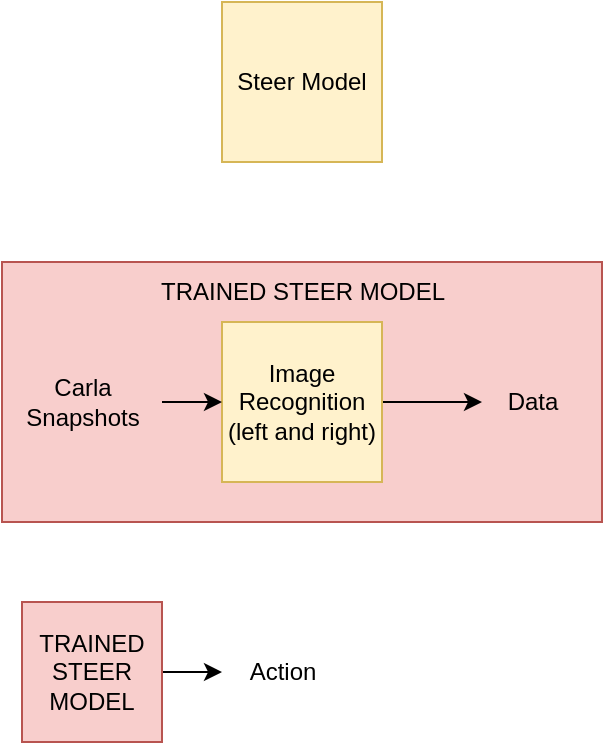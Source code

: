 <mxfile version="20.8.20" type="github"><diagram name="Page-1" id="bchjyPBuWrzrFaD3Tso_"><mxGraphModel dx="587" dy="1423" grid="1" gridSize="10" guides="1" tooltips="1" connect="1" arrows="1" fold="1" page="1" pageScale="1" pageWidth="850" pageHeight="1100" math="0" shadow="0"><root><mxCell id="0"/><mxCell id="1" parent="0"/><mxCell id="_icgDu8v20TX1I5jPGSk-8" value="" style="rounded=0;whiteSpace=wrap;html=1;fillColor=#f8cecc;strokeColor=#b85450;" vertex="1" parent="1"><mxGeometry x="40" y="20" width="300" height="130" as="geometry"/></mxCell><mxCell id="_icgDu8v20TX1I5jPGSk-7" value="" style="edgeStyle=orthogonalEdgeStyle;rounded=0;orthogonalLoop=1;jettySize=auto;html=1;" edge="1" parent="1" source="_icgDu8v20TX1I5jPGSk-1" target="_icgDu8v20TX1I5jPGSk-6"><mxGeometry relative="1" as="geometry"/></mxCell><mxCell id="_icgDu8v20TX1I5jPGSk-1" value="Image Recognition &lt;br&gt;(left and right)" style="whiteSpace=wrap;html=1;aspect=fixed;fillColor=#fff2cc;strokeColor=#d6b656;" vertex="1" parent="1"><mxGeometry x="150" y="50" width="80" height="80" as="geometry"/></mxCell><mxCell id="_icgDu8v20TX1I5jPGSk-5" value="" style="edgeStyle=orthogonalEdgeStyle;rounded=0;orthogonalLoop=1;jettySize=auto;html=1;" edge="1" parent="1" source="_icgDu8v20TX1I5jPGSk-4" target="_icgDu8v20TX1I5jPGSk-1"><mxGeometry relative="1" as="geometry"/></mxCell><mxCell id="_icgDu8v20TX1I5jPGSk-4" value="Carla &lt;br&gt;Snapshots" style="text;html=1;align=center;verticalAlign=middle;resizable=0;points=[];autosize=1;strokeColor=none;fillColor=none;" vertex="1" parent="1"><mxGeometry x="40" y="70" width="80" height="40" as="geometry"/></mxCell><mxCell id="_icgDu8v20TX1I5jPGSk-6" value="Data" style="text;html=1;align=center;verticalAlign=middle;resizable=0;points=[];autosize=1;strokeColor=none;fillColor=none;" vertex="1" parent="1"><mxGeometry x="280" y="75" width="50" height="30" as="geometry"/></mxCell><mxCell id="_icgDu8v20TX1I5jPGSk-9" value="TRAINED STEER MODEL" style="text;html=1;align=center;verticalAlign=middle;resizable=0;points=[];autosize=1;strokeColor=none;fillColor=none;" vertex="1" parent="1"><mxGeometry x="105" y="20" width="170" height="30" as="geometry"/></mxCell><mxCell id="_icgDu8v20TX1I5jPGSk-12" value="" style="edgeStyle=orthogonalEdgeStyle;rounded=0;orthogonalLoop=1;jettySize=auto;html=1;" edge="1" parent="1" source="_icgDu8v20TX1I5jPGSk-10"><mxGeometry relative="1" as="geometry"><mxPoint x="150" y="225" as="targetPoint"/></mxGeometry></mxCell><mxCell id="_icgDu8v20TX1I5jPGSk-10" value="TRAINED STEER MODEL" style="whiteSpace=wrap;html=1;aspect=fixed;fillColor=#f8cecc;strokeColor=#b85450;" vertex="1" parent="1"><mxGeometry x="50" y="190" width="70" height="70" as="geometry"/></mxCell><mxCell id="_icgDu8v20TX1I5jPGSk-11" value="Action" style="text;html=1;align=center;verticalAlign=middle;resizable=0;points=[];autosize=1;strokeColor=none;fillColor=none;" vertex="1" parent="1"><mxGeometry x="150" y="210" width="60" height="30" as="geometry"/></mxCell><mxCell id="_icgDu8v20TX1I5jPGSk-13" value="Steer Model" style="whiteSpace=wrap;html=1;aspect=fixed;fillColor=#fff2cc;strokeColor=#d6b656;" vertex="1" parent="1"><mxGeometry x="150" y="-110" width="80" height="80" as="geometry"/></mxCell></root></mxGraphModel></diagram></mxfile>